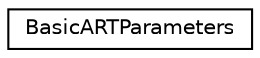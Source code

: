 digraph "Graphical Class Hierarchy"
{
  edge [fontname="Helvetica",fontsize="10",labelfontname="Helvetica",labelfontsize="10"];
  node [fontname="Helvetica",fontsize="10",shape=record];
  rankdir="LR";
  Node0 [label="BasicARTParameters",height=0.2,width=0.4,color="black", fillcolor="white", style="filled",URL="$classBasicARTParameters.html"];
}
